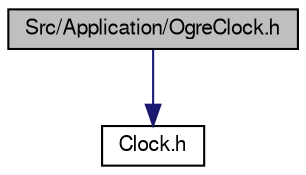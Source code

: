 digraph "Src/Application/OgreClock.h"
{
  edge [fontname="FreeSans",fontsize="10",labelfontname="FreeSans",labelfontsize="10"];
  node [fontname="FreeSans",fontsize="10",shape=record];
  Node1 [label="Src/Application/OgreClock.h",height=0.2,width=0.4,color="black", fillcolor="grey75", style="filled", fontcolor="black"];
  Node1 -> Node2 [color="midnightblue",fontsize="10",style="solid",fontname="FreeSans"];
  Node2 [label="Clock.h",height=0.2,width=0.4,color="black", fillcolor="white", style="filled",URL="$_clock_8h.html",tooltip="Contiene la declaración de un interfaz para un temporizador. "];
}
